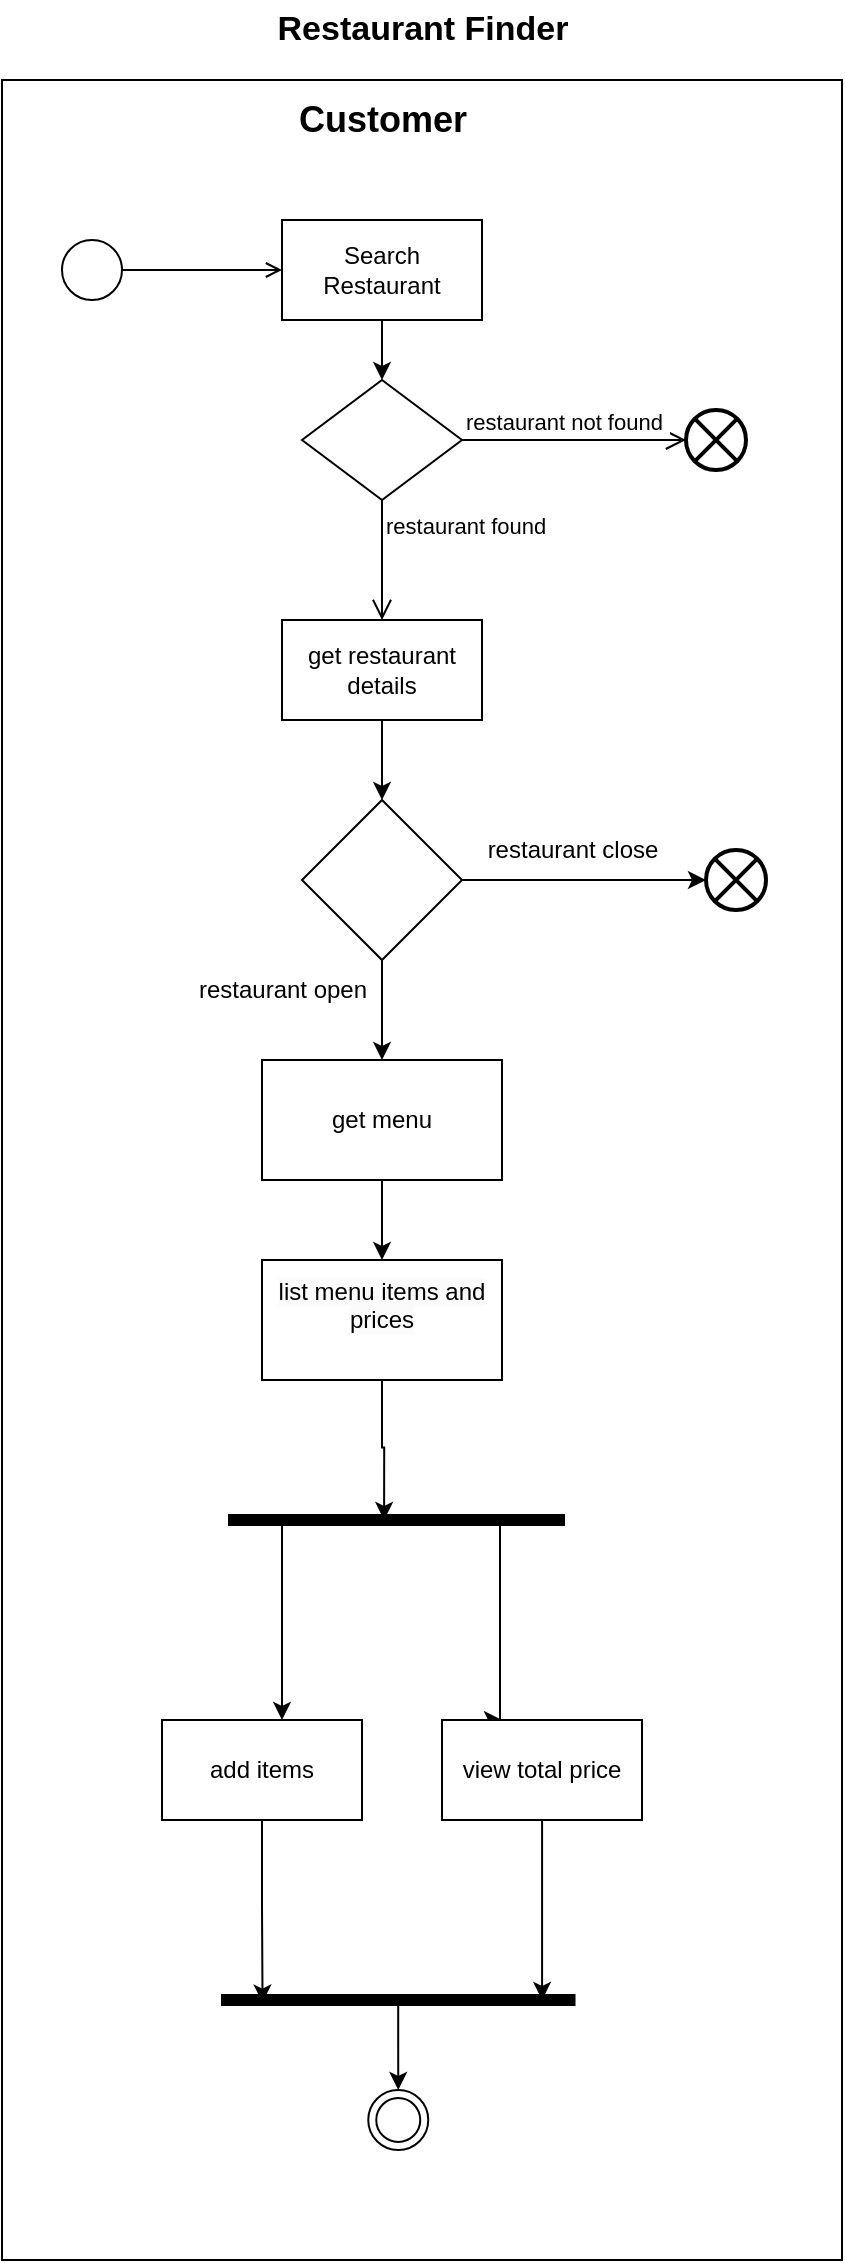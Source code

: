 <mxfile version="24.4.4" type="github">
  <diagram name="Page-1" id="An3NPMX3gxaZM4QJ-4wr">
    <mxGraphModel dx="2200" dy="2165" grid="1" gridSize="10" guides="1" tooltips="1" connect="1" arrows="1" fold="1" page="1" pageScale="1" pageWidth="850" pageHeight="1100" math="0" shadow="0">
      <root>
        <mxCell id="0" />
        <mxCell id="1" parent="0" />
        <mxCell id="vEt_zIKiVb6R1pKP5IGb-28" value="" style="html=1;dashed=0;whiteSpace=wrap;" vertex="1" parent="1">
          <mxGeometry x="50" y="20" width="420" height="1090" as="geometry" />
        </mxCell>
        <mxCell id="SovdayiskaJYDBExYsxB-3" value="" style="rhombus;whiteSpace=wrap;html=1;" parent="1" vertex="1">
          <mxGeometry x="200" y="170" width="80" height="60" as="geometry" />
        </mxCell>
        <mxCell id="SovdayiskaJYDBExYsxB-4" value="restaurant not found&amp;nbsp;" style="edgeStyle=orthogonalEdgeStyle;html=1;align=left;verticalAlign=bottom;endArrow=open;endSize=8;strokeColor=#000000;rounded=0;" parent="1" source="SovdayiskaJYDBExYsxB-3" target="SovdayiskaJYDBExYsxB-14" edge="1">
          <mxGeometry x="-1" relative="1" as="geometry">
            <mxPoint x="395.0" y="200" as="targetPoint" />
          </mxGeometry>
        </mxCell>
        <mxCell id="SovdayiskaJYDBExYsxB-5" value="restaurant found&amp;nbsp;" style="edgeStyle=orthogonalEdgeStyle;html=1;align=left;verticalAlign=top;endArrow=open;endSize=8;strokeColor=#000000;rounded=0;" parent="1" source="SovdayiskaJYDBExYsxB-3" edge="1">
          <mxGeometry x="-1" relative="1" as="geometry">
            <mxPoint x="240" y="290" as="targetPoint" />
          </mxGeometry>
        </mxCell>
        <mxCell id="SovdayiskaJYDBExYsxB-7" style="edgeStyle=orthogonalEdgeStyle;rounded=0;orthogonalLoop=1;jettySize=auto;html=1;entryX=0.5;entryY=0;entryDx=0;entryDy=0;" parent="1" source="SovdayiskaJYDBExYsxB-6" target="SovdayiskaJYDBExYsxB-3" edge="1">
          <mxGeometry relative="1" as="geometry">
            <mxPoint x="240.0" y="180" as="targetPoint" />
          </mxGeometry>
        </mxCell>
        <mxCell id="SovdayiskaJYDBExYsxB-6" value="Search Restaurant" style="html=1;dashed=0;whiteSpace=wrap;" parent="1" vertex="1">
          <mxGeometry x="190" y="90" width="100" height="50" as="geometry" />
        </mxCell>
        <mxCell id="SovdayiskaJYDBExYsxB-12" value="" style="ellipse;html=1;" parent="1" vertex="1">
          <mxGeometry x="80" y="100" width="30" height="30" as="geometry" />
        </mxCell>
        <mxCell id="SovdayiskaJYDBExYsxB-13" value="" style="endArrow=open;html=1;rounded=0;align=center;verticalAlign=top;endFill=0;labelBackgroundColor=none;endSize=6;entryX=0;entryY=0.5;entryDx=0;entryDy=0;" parent="1" source="SovdayiskaJYDBExYsxB-12" target="SovdayiskaJYDBExYsxB-6" edge="1">
          <mxGeometry relative="1" as="geometry">
            <mxPoint x="270" y="215" as="targetPoint" />
          </mxGeometry>
        </mxCell>
        <mxCell id="SovdayiskaJYDBExYsxB-14" value="" style="html=1;shape=mxgraph.sysml.flowFinal;strokeWidth=2;verticalLabelPosition=bottom;verticalAlignment=top;" parent="1" vertex="1">
          <mxGeometry x="392" y="185" width="30" height="30" as="geometry" />
        </mxCell>
        <mxCell id="JBsMDx6SccmFJjwg7HPy-6" value="" style="edgeStyle=orthogonalEdgeStyle;rounded=0;orthogonalLoop=1;jettySize=auto;html=1;" parent="1" source="JBsMDx6SccmFJjwg7HPy-1" target="JBsMDx6SccmFJjwg7HPy-5" edge="1">
          <mxGeometry relative="1" as="geometry" />
        </mxCell>
        <mxCell id="JBsMDx6SccmFJjwg7HPy-1" value="get restaurant details" style="html=1;dashed=0;whiteSpace=wrap;" parent="1" vertex="1">
          <mxGeometry x="190" y="290" width="100" height="50" as="geometry" />
        </mxCell>
        <mxCell id="JBsMDx6SccmFJjwg7HPy-14" value="" style="edgeStyle=orthogonalEdgeStyle;rounded=0;orthogonalLoop=1;jettySize=auto;html=1;" parent="1" source="JBsMDx6SccmFJjwg7HPy-5" target="JBsMDx6SccmFJjwg7HPy-13" edge="1">
          <mxGeometry relative="1" as="geometry" />
        </mxCell>
        <mxCell id="JBsMDx6SccmFJjwg7HPy-5" value="" style="rhombus;whiteSpace=wrap;html=1;dashed=0;" parent="1" vertex="1">
          <mxGeometry x="200" y="380" width="80" height="80" as="geometry" />
        </mxCell>
        <mxCell id="JBsMDx6SccmFJjwg7HPy-9" value="" style="html=1;shape=mxgraph.sysml.flowFinal;strokeWidth=2;verticalLabelPosition=bottom;verticalAlignment=top;" parent="1" vertex="1">
          <mxGeometry x="402" y="405" width="30" height="30" as="geometry" />
        </mxCell>
        <mxCell id="JBsMDx6SccmFJjwg7HPy-10" style="edgeStyle=orthogonalEdgeStyle;rounded=0;orthogonalLoop=1;jettySize=auto;html=1;entryX=0;entryY=0.5;entryDx=0;entryDy=0;entryPerimeter=0;" parent="1" source="JBsMDx6SccmFJjwg7HPy-5" target="JBsMDx6SccmFJjwg7HPy-9" edge="1">
          <mxGeometry relative="1" as="geometry" />
        </mxCell>
        <mxCell id="JBsMDx6SccmFJjwg7HPy-12" value="restaurant close" style="text;html=1;align=center;verticalAlign=middle;resizable=0;points=[];autosize=1;strokeColor=none;fillColor=none;" parent="1" vertex="1">
          <mxGeometry x="280" y="390" width="110" height="30" as="geometry" />
        </mxCell>
        <mxCell id="JBsMDx6SccmFJjwg7HPy-17" value="" style="edgeStyle=orthogonalEdgeStyle;rounded=0;orthogonalLoop=1;jettySize=auto;html=1;" parent="1" source="JBsMDx6SccmFJjwg7HPy-13" target="JBsMDx6SccmFJjwg7HPy-16" edge="1">
          <mxGeometry relative="1" as="geometry" />
        </mxCell>
        <mxCell id="JBsMDx6SccmFJjwg7HPy-13" value="get menu" style="whiteSpace=wrap;html=1;dashed=0;" parent="1" vertex="1">
          <mxGeometry x="180" y="510" width="120" height="60" as="geometry" />
        </mxCell>
        <mxCell id="JBsMDx6SccmFJjwg7HPy-15" value="restaurant open" style="text;html=1;align=center;verticalAlign=middle;resizable=0;points=[];autosize=1;strokeColor=none;fillColor=none;" parent="1" vertex="1">
          <mxGeometry x="135" y="460" width="110" height="30" as="geometry" />
        </mxCell>
        <mxCell id="952CMc0hhrlckDcZEvze-11" style="edgeStyle=orthogonalEdgeStyle;rounded=0;orthogonalLoop=1;jettySize=auto;html=1;entryX=0.5;entryY=0.537;entryDx=0;entryDy=0;entryPerimeter=0;" parent="1" source="JBsMDx6SccmFJjwg7HPy-16" target="952CMc0hhrlckDcZEvze-10" edge="1">
          <mxGeometry relative="1" as="geometry">
            <mxPoint x="240" y="730" as="targetPoint" />
          </mxGeometry>
        </mxCell>
        <mxCell id="JBsMDx6SccmFJjwg7HPy-16" value="&#xa;&lt;span style=&quot;color: rgb(0, 0, 0); font-family: Helvetica; font-size: 12px; font-style: normal; font-variant-ligatures: normal; font-variant-caps: normal; font-weight: 400; letter-spacing: normal; orphans: 2; text-align: center; text-indent: 0px; text-transform: none; widows: 2; word-spacing: 0px; -webkit-text-stroke-width: 0px; white-space: normal; background-color: rgb(251, 251, 251); text-decoration-thickness: initial; text-decoration-style: initial; text-decoration-color: initial; display: inline !important; float: none;&quot;&gt;list menu items and prices&lt;/span&gt;&#xa;&#xa;" style="whiteSpace=wrap;html=1;dashed=0;" parent="1" vertex="1">
          <mxGeometry x="180" y="610" width="120" height="60" as="geometry" />
        </mxCell>
        <mxCell id="952CMc0hhrlckDcZEvze-12" style="edgeStyle=orthogonalEdgeStyle;rounded=0;orthogonalLoop=1;jettySize=auto;html=1;" parent="1" source="952CMc0hhrlckDcZEvze-10" edge="1">
          <mxGeometry relative="1" as="geometry">
            <mxPoint x="190" y="840" as="targetPoint" />
            <Array as="points">
              <mxPoint x="190" y="800" />
              <mxPoint x="210" y="800" />
            </Array>
          </mxGeometry>
        </mxCell>
        <mxCell id="952CMc0hhrlckDcZEvze-10" value="" style="html=1;points=[];perimeter=orthogonalPerimeter;fillColor=strokeColor;rotation=90;" parent="1" vertex="1">
          <mxGeometry x="244.75" y="656.25" width="5" height="167.5" as="geometry" />
        </mxCell>
        <mxCell id="952CMc0hhrlckDcZEvze-13" style="edgeStyle=orthogonalEdgeStyle;rounded=0;orthogonalLoop=1;jettySize=auto;html=1;" parent="1" edge="1">
          <mxGeometry relative="1" as="geometry">
            <mxPoint x="300" y="840" as="targetPoint" />
            <mxPoint x="299" y="743" as="sourcePoint" />
            <Array as="points">
              <mxPoint x="299" y="780" />
              <mxPoint x="299" y="780" />
            </Array>
          </mxGeometry>
        </mxCell>
        <mxCell id="952CMc0hhrlckDcZEvze-14" value="add items" style="html=1;dashed=0;whiteSpace=wrap;" parent="1" vertex="1">
          <mxGeometry x="130" y="840" width="100" height="50" as="geometry" />
        </mxCell>
        <mxCell id="952CMc0hhrlckDcZEvze-16" value="view total price" style="html=1;dashed=0;whiteSpace=wrap;" parent="1" vertex="1">
          <mxGeometry x="270" y="840" width="100" height="50" as="geometry" />
        </mxCell>
        <mxCell id="952CMc0hhrlckDcZEvze-22" style="edgeStyle=orthogonalEdgeStyle;rounded=0;orthogonalLoop=1;jettySize=auto;html=1;" parent="1" source="952CMc0hhrlckDcZEvze-18" target="952CMc0hhrlckDcZEvze-23" edge="1">
          <mxGeometry relative="1" as="geometry">
            <mxPoint x="248.13" y="1040" as="targetPoint" />
          </mxGeometry>
        </mxCell>
        <mxCell id="952CMc0hhrlckDcZEvze-18" value="" style="html=1;points=[];perimeter=orthogonalPerimeter;fillColor=strokeColor;rotation=90;" parent="1" vertex="1">
          <mxGeometry x="245.63" y="891.88" width="5" height="176.25" as="geometry" />
        </mxCell>
        <mxCell id="952CMc0hhrlckDcZEvze-20" style="edgeStyle=orthogonalEdgeStyle;rounded=0;orthogonalLoop=1;jettySize=auto;html=1;entryX=0.499;entryY=0.092;entryDx=0;entryDy=0;entryPerimeter=0;" parent="1" source="952CMc0hhrlckDcZEvze-16" target="952CMc0hhrlckDcZEvze-18" edge="1">
          <mxGeometry relative="1" as="geometry" />
        </mxCell>
        <mxCell id="952CMc0hhrlckDcZEvze-21" style="edgeStyle=orthogonalEdgeStyle;rounded=0;orthogonalLoop=1;jettySize=auto;html=1;entryX=0.76;entryY=0.885;entryDx=0;entryDy=0;entryPerimeter=0;" parent="1" source="952CMc0hhrlckDcZEvze-14" target="952CMc0hhrlckDcZEvze-18" edge="1">
          <mxGeometry relative="1" as="geometry" />
        </mxCell>
        <mxCell id="952CMc0hhrlckDcZEvze-23" value="" style="ellipse;html=1;shape=endState;" parent="1" vertex="1">
          <mxGeometry x="233.13" y="1025" width="30" height="30" as="geometry" />
        </mxCell>
        <mxCell id="vEt_zIKiVb6R1pKP5IGb-44" value="&lt;b&gt;&lt;font style=&quot;font-size: 18px;&quot;&gt;Customer&lt;/font&gt;&lt;/b&gt;" style="text;html=1;align=center;verticalAlign=middle;resizable=0;points=[];autosize=1;strokeColor=none;fillColor=none;" vertex="1" parent="1">
          <mxGeometry x="185" y="20" width="110" height="40" as="geometry" />
        </mxCell>
        <mxCell id="vEt_zIKiVb6R1pKP5IGb-45" value="&lt;b&gt;&lt;font style=&quot;font-size: 17px;&quot;&gt;Restaurant Finder&lt;/font&gt;&lt;/b&gt;" style="text;html=1;align=center;verticalAlign=middle;resizable=0;points=[];autosize=1;strokeColor=none;fillColor=none;" vertex="1" parent="1">
          <mxGeometry x="175" y="-20" width="170" height="30" as="geometry" />
        </mxCell>
      </root>
    </mxGraphModel>
  </diagram>
</mxfile>
